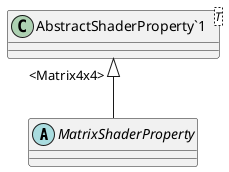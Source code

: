 @startuml
abstract class MatrixShaderProperty {
}
class "AbstractShaderProperty`1"<T> {
}
"AbstractShaderProperty`1" "<Matrix4x4>" <|-- MatrixShaderProperty
@enduml
